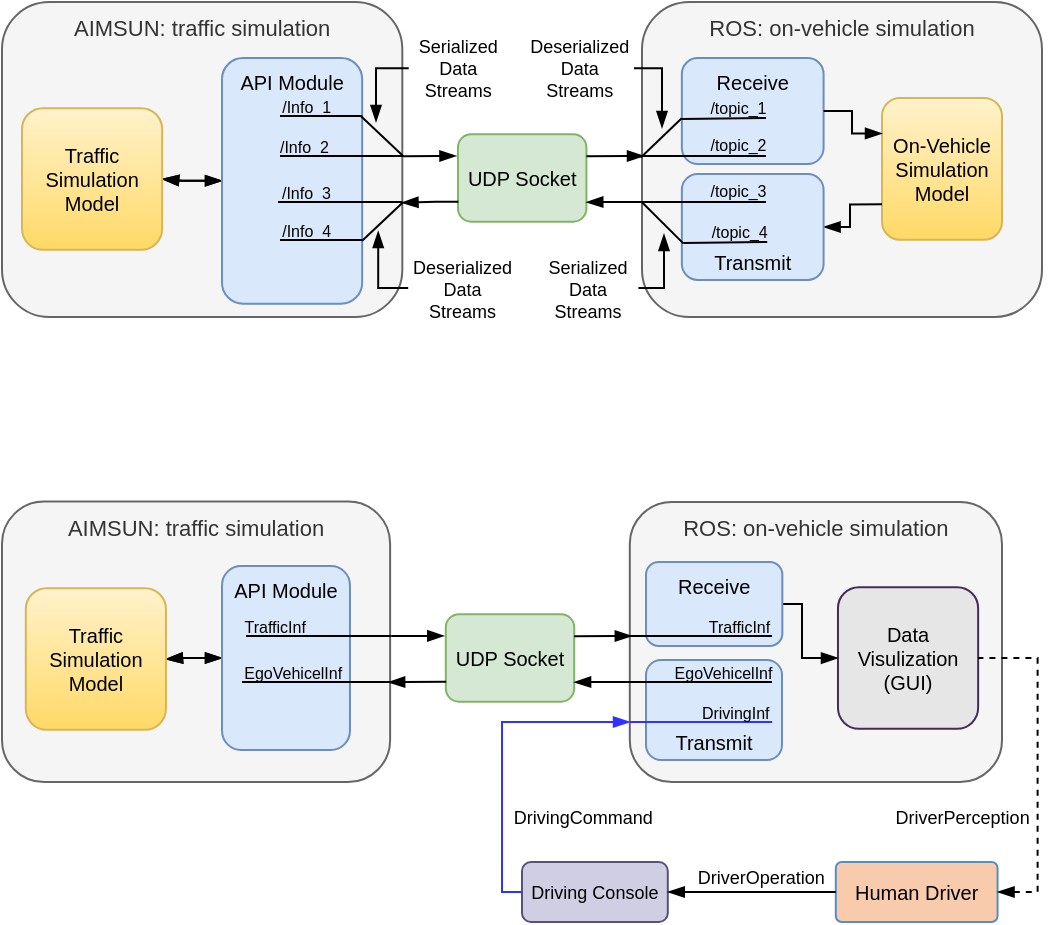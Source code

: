 <mxfile version="14.6.0" type="github" pages="2">
  <diagram id="g7usEjnd5ee0Ly5ZbJtn" name="Page-1">
    <mxGraphModel dx="1422" dy="705" grid="1" gridSize="10" guides="1" tooltips="1" connect="1" arrows="1" fold="1" page="1" pageScale="1" pageWidth="850" pageHeight="1100" math="0" shadow="0">
      <root>
        <mxCell id="0" />
        <mxCell id="1" parent="0" />
        <mxCell id="K6NKCnMjnbAVRSnIbpeF-34" value="AIMSUN: traffic simulation" style="rounded=1;align=center;verticalAlign=top;fontSize=11;fontStyle=0;strokeColor=#666666;fillColor=#f5f5f5;fontColor=#333333;glass=0;" parent="1" vertex="1">
          <mxGeometry x="160" y="539.76" width="194.06" height="140.24" as="geometry" />
        </mxCell>
        <mxCell id="K6NKCnMjnbAVRSnIbpeF-35" value="" style="edgeStyle=orthogonalEdgeStyle;rounded=0;orthogonalLoop=1;jettySize=auto;endArrow=blockThin;endFill=1;startArrow=blockThin;startFill=1;" parent="1" source="K6NKCnMjnbAVRSnIbpeF-37" target="K6NKCnMjnbAVRSnIbpeF-38" edge="1">
          <mxGeometry relative="1" as="geometry" />
        </mxCell>
        <mxCell id="K6NKCnMjnbAVRSnIbpeF-36" value="" style="edgeStyle=orthogonalEdgeStyle;rounded=0;orthogonalLoop=1;jettySize=auto;startArrow=blockThin;startFill=1;endArrow=blockThin;endFill=1;strokeWidth=1;" parent="1" source="K6NKCnMjnbAVRSnIbpeF-37" target="K6NKCnMjnbAVRSnIbpeF-38" edge="1">
          <mxGeometry relative="1" as="geometry" />
        </mxCell>
        <mxCell id="K6NKCnMjnbAVRSnIbpeF-37" value="API Module" style="rounded=1;align=center;verticalAlign=top;fontSize=10;fontStyle=0;fillColor=#dae8fc;strokeColor=#6c8ebf;" parent="1" vertex="1">
          <mxGeometry x="270" y="572.01" width="63.98" height="91.99" as="geometry" />
        </mxCell>
        <mxCell id="K6NKCnMjnbAVRSnIbpeF-38" value="Traffic&#xa;Simulation&#xa;Model" style="rounded=1;align=center;verticalAlign=middle;fontSize=10;fontStyle=0;fillColor=#fff2cc;strokeColor=#d6b656;gradientColor=#ffd966;" parent="1" vertex="1">
          <mxGeometry x="171.9" y="583.07" width="70.08" height="70.866" as="geometry" />
        </mxCell>
        <mxCell id="K6NKCnMjnbAVRSnIbpeF-39" value="UDP Socket" style="rounded=1;align=center;verticalAlign=middle;fillColor=#d5e8d4;strokeColor=#82b366;fontSize=10;fontStyle=0;" parent="1" vertex="1">
          <mxGeometry x="381.9" y="596.15" width="64.21" height="43.71" as="geometry" />
        </mxCell>
        <mxCell id="K6NKCnMjnbAVRSnIbpeF-40" value="ROS: on-vehicle simulation" style="rounded=1;align=center;verticalAlign=top;fontSize=11;fontStyle=0;strokeColor=#666666;fillColor=#f5f5f5;fontColor=#333333;glass=0;" parent="1" vertex="1">
          <mxGeometry x="473.9" y="540" width="186.1" height="140" as="geometry" />
        </mxCell>
        <mxCell id="K6NKCnMjnbAVRSnIbpeF-42" value="Data&#xa;Visulization&#xa;(GUI)" style="rounded=1;align=center;verticalAlign=middle;fontSize=10;fontStyle=0;strokeColor=#432D57;fillColor=#E6E6E6;" parent="1" vertex="1">
          <mxGeometry x="577.99" y="582.57" width="70.079" height="70.866" as="geometry" />
        </mxCell>
        <mxCell id="K6NKCnMjnbAVRSnIbpeF-43" value="" style="rounded=0;orthogonalLoop=1;jettySize=auto;startArrow=blockThin;startFill=1;endArrow=none;endFill=0;strokeWidth=1;exitX=-0.012;exitY=0.247;exitDx=0;exitDy=0;exitPerimeter=0;" parent="1" source="K6NKCnMjnbAVRSnIbpeF-39" edge="1">
          <mxGeometry relative="1" as="geometry">
            <mxPoint x="383.9" y="607" as="sourcePoint" />
            <mxPoint x="355" y="607" as="targetPoint" />
          </mxGeometry>
        </mxCell>
        <mxCell id="K6NKCnMjnbAVRSnIbpeF-44" value="" style="rounded=0;orthogonalLoop=1;jettySize=auto;startArrow=blockThin;startFill=1;endArrow=none;endFill=0;strokeWidth=1;entryX=1;entryY=0.25;entryDx=0;entryDy=0;" parent="1" target="K6NKCnMjnbAVRSnIbpeF-39" edge="1">
          <mxGeometry relative="1" as="geometry">
            <mxPoint x="474.9" y="607" as="sourcePoint" />
            <mxPoint x="333.9" y="617.077" as="targetPoint" />
          </mxGeometry>
        </mxCell>
        <mxCell id="K6NKCnMjnbAVRSnIbpeF-45" value="" style="edgeStyle=orthogonalEdgeStyle;rounded=0;orthogonalLoop=1;jettySize=auto;startArrow=blockThin;startFill=1;endArrow=none;endFill=0;strokeWidth=1;entryX=1;entryY=0.5;entryDx=0;entryDy=0;" parent="1" source="K6NKCnMjnbAVRSnIbpeF-42" target="-QNfoEiQIN1xO6m_8FKs-46" edge="1">
          <mxGeometry relative="1" as="geometry">
            <mxPoint x="500.08" y="616.56" as="sourcePoint" />
            <mxPoint x="558.003" y="618.5" as="targetPoint" />
            <Array as="points">
              <mxPoint x="560" y="618" />
              <mxPoint x="560" y="591" />
            </Array>
          </mxGeometry>
        </mxCell>
        <mxCell id="K6NKCnMjnbAVRSnIbpeF-56" value="" style="edgeStyle=orthogonalEdgeStyle;rounded=0;orthogonalLoop=1;jettySize=auto;startArrow=none;startFill=0;endArrow=blockThin;endFill=1;strokeWidth=1;entryX=0.999;entryY=0.776;entryDx=0;entryDy=0;entryPerimeter=0;" parent="1" target="K6NKCnMjnbAVRSnIbpeF-39" edge="1">
          <mxGeometry relative="1" as="geometry">
            <mxPoint x="473.9" y="630" as="sourcePoint" />
            <mxPoint x="453.9" y="630" as="targetPoint" />
            <Array as="points">
              <mxPoint x="460.9" y="630" />
            </Array>
          </mxGeometry>
        </mxCell>
        <mxCell id="K6NKCnMjnbAVRSnIbpeF-57" value="" style="rounded=0;orthogonalLoop=1;jettySize=auto;startArrow=none;startFill=0;endArrow=blockThin;endFill=1;strokeWidth=1;entryX=0.995;entryY=0.644;entryDx=0;entryDy=0;entryPerimeter=0;exitX=0.003;exitY=0.771;exitDx=0;exitDy=0;exitPerimeter=0;" parent="1" source="K6NKCnMjnbAVRSnIbpeF-39" target="K6NKCnMjnbAVRSnIbpeF-34" edge="1">
          <mxGeometry relative="1" as="geometry">
            <mxPoint x="373.9" y="630" as="sourcePoint" />
            <mxPoint x="358.046" y="630.069" as="targetPoint" />
          </mxGeometry>
        </mxCell>
        <mxCell id="K6NKCnMjnbAVRSnIbpeF-58" value="" style="edgeStyle=orthogonalEdgeStyle;rounded=0;orthogonalLoop=1;jettySize=auto;startArrow=none;startFill=0;endArrow=none;endFill=0;strokeWidth=1;" parent="1" edge="1">
          <mxGeometry relative="1" as="geometry">
            <mxPoint x="354.9" y="607.0" as="sourcePoint" />
            <mxPoint x="282" y="607.0" as="targetPoint" />
            <Array as="points">
              <mxPoint x="332.9" y="607" />
              <mxPoint x="332.9" y="607" />
            </Array>
          </mxGeometry>
        </mxCell>
        <mxCell id="K6NKCnMjnbAVRSnIbpeF-59" value="TrafficInf" style="edgeLabel;align=center;verticalAlign=middle;resizable=0;points=[];fontSize=8;labelBackgroundColor=none;" parent="K6NKCnMjnbAVRSnIbpeF-58" vertex="1" connectable="0">
          <mxGeometry x="-0.195" y="2" relative="1" as="geometry">
            <mxPoint x="-29.03" y="-7" as="offset" />
          </mxGeometry>
        </mxCell>
        <mxCell id="K6NKCnMjnbAVRSnIbpeF-64" value="" style="edgeStyle=orthogonalEdgeStyle;rounded=0;orthogonalLoop=1;jettySize=auto;startArrow=none;startFill=0;endArrow=none;endFill=0;strokeWidth=1;" parent="1" edge="1">
          <mxGeometry relative="1" as="geometry">
            <mxPoint x="353.9" y="630.0" as="sourcePoint" />
            <mxPoint x="280" y="630" as="targetPoint" />
            <Array as="points">
              <mxPoint x="331.9" y="630" />
              <mxPoint x="331.9" y="630" />
            </Array>
          </mxGeometry>
        </mxCell>
        <mxCell id="K6NKCnMjnbAVRSnIbpeF-65" value="EgoVehicelInf" style="edgeLabel;align=center;verticalAlign=middle;resizable=0;points=[];fontSize=8;labelBackgroundColor=none;" parent="K6NKCnMjnbAVRSnIbpeF-64" vertex="1" connectable="0">
          <mxGeometry x="-0.195" y="2" relative="1" as="geometry">
            <mxPoint x="-19.03" y="-7" as="offset" />
          </mxGeometry>
        </mxCell>
        <mxCell id="tJCZRqBJ2CxmemZXy25r-1" value="Human Driver" style="rounded=1;align=center;verticalAlign=middle;fontSize=10;fontStyle=0;fillColor=#F8CBAD;strokeColor=#578EC0;arcSize=10;" parent="1" vertex="1">
          <mxGeometry x="576.9" y="720" width="80.88" height="30" as="geometry" />
        </mxCell>
        <mxCell id="tJCZRqBJ2CxmemZXy25r-2" value="" style="rounded=0;orthogonalLoop=1;jettySize=auto;startArrow=blockThin;startFill=1;endArrow=none;endFill=0;strokeWidth=1;entryX=1;entryY=0.5;entryDx=0;entryDy=0;exitX=1;exitY=0.5;exitDx=0;exitDy=0;edgeStyle=orthogonalEdgeStyle;dashed=1;" parent="1" source="tJCZRqBJ2CxmemZXy25r-1" target="K6NKCnMjnbAVRSnIbpeF-42" edge="1">
          <mxGeometry relative="1" as="geometry">
            <mxPoint x="391.129" y="616.946" as="sourcePoint" />
            <mxPoint x="364.66" y="617.165" as="targetPoint" />
          </mxGeometry>
        </mxCell>
        <mxCell id="FIuZF2IC0c6RJkiDbf_0-8" value="DriverPerception" style="edgeLabel;align=center;verticalAlign=middle;resizable=0;points=[];fontSize=9;labelBackgroundColor=none;" parent="tJCZRqBJ2CxmemZXy25r-2" vertex="1" connectable="0">
          <mxGeometry x="-0.16" relative="1" as="geometry">
            <mxPoint x="-37.73" y="11.98" as="offset" />
          </mxGeometry>
        </mxCell>
        <mxCell id="FIuZF2IC0c6RJkiDbf_0-1" value="Driving Console" style="rounded=1;align=center;verticalAlign=middle;fillColor=#d0cee2;strokeColor=#56517e;fontSize=9;fontStyle=0;" parent="1" vertex="1">
          <mxGeometry x="420" y="720" width="72.9" height="30" as="geometry" />
        </mxCell>
        <mxCell id="FIuZF2IC0c6RJkiDbf_0-3" value="" style="rounded=0;orthogonalLoop=1;jettySize=auto;startArrow=none;startFill=0;endArrow=blockThin;endFill=1;strokeWidth=1;entryX=1;entryY=0.5;entryDx=0;entryDy=0;exitX=0;exitY=0.5;exitDx=0;exitDy=0;" parent="1" source="tJCZRqBJ2CxmemZXy25r-1" target="FIuZF2IC0c6RJkiDbf_0-1" edge="1">
          <mxGeometry relative="1" as="geometry">
            <mxPoint x="458.303" y="756.72" as="sourcePoint" />
            <mxPoint x="429.3" y="756.945" as="targetPoint" />
          </mxGeometry>
        </mxCell>
        <mxCell id="FIuZF2IC0c6RJkiDbf_0-6" value="DriverOperation" style="edgeLabel;align=center;verticalAlign=middle;resizable=0;points=[];fontSize=9;" parent="FIuZF2IC0c6RJkiDbf_0-3" vertex="1" connectable="0">
          <mxGeometry x="-0.162" y="2" relative="1" as="geometry">
            <mxPoint x="-2.48" y="-10" as="offset" />
          </mxGeometry>
        </mxCell>
        <mxCell id="FIuZF2IC0c6RJkiDbf_0-4" value="" style="rounded=0;orthogonalLoop=1;jettySize=auto;startArrow=blockThin;startFill=1;endArrow=none;endFill=0;strokeWidth=1;entryX=0;entryY=0.5;entryDx=0;entryDy=0;edgeStyle=orthogonalEdgeStyle;fillColor=#dae8fc;strokeColor=#3333FF;" parent="1" target="FIuZF2IC0c6RJkiDbf_0-1" edge="1">
          <mxGeometry relative="1" as="geometry">
            <mxPoint x="474" y="650" as="sourcePoint" />
            <mxPoint x="369.089" y="720.003" as="targetPoint" />
            <Array as="points">
              <mxPoint x="410" y="650" />
              <mxPoint x="410" y="735" />
            </Array>
          </mxGeometry>
        </mxCell>
        <mxCell id="FIuZF2IC0c6RJkiDbf_0-7" value="DrivingCommand" style="edgeLabel;align=center;verticalAlign=middle;resizable=0;points=[];fontSize=9;labelBackgroundColor=none;" parent="FIuZF2IC0c6RJkiDbf_0-4" vertex="1" connectable="0">
          <mxGeometry x="-0.263" y="1" relative="1" as="geometry">
            <mxPoint x="34.9" y="46.22" as="offset" />
          </mxGeometry>
        </mxCell>
        <mxCell id="-QNfoEiQIN1xO6m_8FKs-2" value="AIMSUN: traffic simulation" style="rounded=1;align=center;verticalAlign=top;fontSize=11;fontStyle=0;strokeColor=#666666;fillColor=#f5f5f5;fontColor=#333333;glass=0;" parent="1" vertex="1">
          <mxGeometry x="160" y="290" width="200.16" height="157.48" as="geometry" />
        </mxCell>
        <mxCell id="-QNfoEiQIN1xO6m_8FKs-3" value="" style="edgeStyle=orthogonalEdgeStyle;rounded=0;orthogonalLoop=1;jettySize=auto;endArrow=blockThin;endFill=1;startArrow=blockThin;startFill=1;" parent="1" source="-QNfoEiQIN1xO6m_8FKs-5" target="-QNfoEiQIN1xO6m_8FKs-6" edge="1">
          <mxGeometry relative="1" as="geometry" />
        </mxCell>
        <mxCell id="-QNfoEiQIN1xO6m_8FKs-4" value="" style="edgeStyle=orthogonalEdgeStyle;rounded=0;orthogonalLoop=1;jettySize=auto;startArrow=blockThin;startFill=1;endArrow=blockThin;endFill=1;strokeWidth=1;" parent="1" source="-QNfoEiQIN1xO6m_8FKs-5" target="-QNfoEiQIN1xO6m_8FKs-6" edge="1">
          <mxGeometry relative="1" as="geometry" />
        </mxCell>
        <mxCell id="-QNfoEiQIN1xO6m_8FKs-5" value="API Module" style="rounded=1;align=center;verticalAlign=top;fontSize=10;fontStyle=0;fillColor=#dae8fc;strokeColor=#6c8ebf;" parent="1" vertex="1">
          <mxGeometry x="270" y="318.01" width="70.079" height="122.834" as="geometry" />
        </mxCell>
        <mxCell id="-QNfoEiQIN1xO6m_8FKs-6" value="Traffic&#xa;Simulation&#xa;Model" style="rounded=1;align=center;verticalAlign=middle;fontSize=10;fontStyle=0;fillColor=#fff2cc;strokeColor=#d6b656;gradientColor=#ffd966;" parent="1" vertex="1">
          <mxGeometry x="170" y="343.07" width="70.08" height="70.866" as="geometry" />
        </mxCell>
        <mxCell id="-QNfoEiQIN1xO6m_8FKs-7" value="UDP Socket" style="rounded=1;align=center;verticalAlign=middle;fillColor=#d5e8d4;strokeColor=#82b366;fontSize=10;fontStyle=0;" parent="1" vertex="1">
          <mxGeometry x="388" y="356.15" width="64.21" height="43.71" as="geometry" />
        </mxCell>
        <mxCell id="-QNfoEiQIN1xO6m_8FKs-8" value="ROS: on-vehicle simulation" style="rounded=1;align=center;verticalAlign=top;fontSize=11;fontStyle=0;strokeColor=#666666;fillColor=#f5f5f5;fontColor=#333333;glass=0;" parent="1" vertex="1">
          <mxGeometry x="480" y="290" width="200" height="157.48" as="geometry" />
        </mxCell>
        <mxCell id="-QNfoEiQIN1xO6m_8FKs-9" value="Receive" style="rounded=1;align=center;verticalAlign=top;fontSize=10;fontStyle=0;fillColor=#dae8fc;strokeColor=#6c8ebf;" parent="1" vertex="1">
          <mxGeometry x="499.93" y="318.01" width="70.866" height="52.99" as="geometry" />
        </mxCell>
        <mxCell id="-QNfoEiQIN1xO6m_8FKs-10" value="On-Vehicle &#xa;Simulation&#xa;Model" style="rounded=1;align=center;verticalAlign=middle;fontSize=10;fontStyle=0;fillColor=#fff2cc;strokeColor=#d6b656;gradientColor=#ffd966;" parent="1" vertex="1">
          <mxGeometry x="600" y="338" width="60" height="70.87" as="geometry" />
        </mxCell>
        <mxCell id="-QNfoEiQIN1xO6m_8FKs-11" value="" style="rounded=0;orthogonalLoop=1;jettySize=auto;startArrow=blockThin;startFill=1;endArrow=none;endFill=0;strokeWidth=1;entryX=1.003;entryY=0.49;entryDx=0;entryDy=0;exitX=-0.012;exitY=0.247;exitDx=0;exitDy=0;exitPerimeter=0;entryPerimeter=0;" parent="1" source="-QNfoEiQIN1xO6m_8FKs-7" target="-QNfoEiQIN1xO6m_8FKs-2" edge="1">
          <mxGeometry relative="1" as="geometry">
            <mxPoint x="390" y="367" as="sourcePoint" />
            <mxPoint x="350" y="367" as="targetPoint" />
          </mxGeometry>
        </mxCell>
        <mxCell id="-QNfoEiQIN1xO6m_8FKs-12" value="" style="rounded=0;orthogonalLoop=1;jettySize=auto;startArrow=blockThin;startFill=1;endArrow=none;endFill=0;strokeWidth=1;entryX=1;entryY=0.25;entryDx=0;entryDy=0;" parent="1" target="-QNfoEiQIN1xO6m_8FKs-7" edge="1">
          <mxGeometry relative="1" as="geometry">
            <mxPoint x="481.0" y="367" as="sourcePoint" />
            <mxPoint x="340" y="377.077" as="targetPoint" />
          </mxGeometry>
        </mxCell>
        <mxCell id="-QNfoEiQIN1xO6m_8FKs-13" value="" style="edgeStyle=orthogonalEdgeStyle;rounded=0;orthogonalLoop=1;jettySize=auto;startArrow=none;startFill=0;endArrow=blockThin;endFill=1;strokeWidth=1;entryX=1;entryY=0.5;entryDx=0;entryDy=0;exitX=0;exitY=0.75;exitDx=0;exitDy=0;" parent="1" source="-QNfoEiQIN1xO6m_8FKs-10" target="-QNfoEiQIN1xO6m_8FKs-44" edge="1">
          <mxGeometry relative="1" as="geometry">
            <mxPoint x="616" y="396" as="sourcePoint" />
            <mxPoint x="464.21" y="377.078" as="targetPoint" />
            <Array as="points">
              <mxPoint x="584" y="391" />
              <mxPoint x="584" y="403" />
            </Array>
          </mxGeometry>
        </mxCell>
        <mxCell id="-QNfoEiQIN1xO6m_8FKs-14" value="" style="edgeStyle=orthogonalEdgeStyle;rounded=0;orthogonalLoop=1;jettySize=auto;startArrow=none;startFill=0;endArrow=none;endFill=0;strokeWidth=1;" parent="1" edge="1">
          <mxGeometry relative="1" as="geometry">
            <mxPoint x="542.0" y="367.0" as="sourcePoint" />
            <mxPoint x="480.0" y="367.0" as="targetPoint" />
          </mxGeometry>
        </mxCell>
        <mxCell id="-QNfoEiQIN1xO6m_8FKs-15" value="/topic_2" style="edgeLabel;align=center;verticalAlign=middle;resizable=0;points=[];fontSize=8;labelBackgroundColor=none;" parent="-QNfoEiQIN1xO6m_8FKs-14" vertex="1" connectable="0">
          <mxGeometry x="-0.195" y="2" relative="1" as="geometry">
            <mxPoint x="11" y="-8" as="offset" />
          </mxGeometry>
        </mxCell>
        <mxCell id="-QNfoEiQIN1xO6m_8FKs-16" value="" style="rounded=0;orthogonalLoop=1;jettySize=auto;startArrow=none;startFill=0;endArrow=none;endFill=0;strokeWidth=1;" parent="1" edge="1">
          <mxGeometry relative="1" as="geometry">
            <mxPoint x="542.0" y="348.0" as="sourcePoint" />
            <mxPoint x="500.0" y="348.49" as="targetPoint" />
          </mxGeometry>
        </mxCell>
        <mxCell id="-QNfoEiQIN1xO6m_8FKs-17" value="/topic_1" style="edgeLabel;align=center;verticalAlign=middle;resizable=0;points=[];fontSize=8;labelBackgroundColor=none;" parent="-QNfoEiQIN1xO6m_8FKs-16" vertex="1" connectable="0">
          <mxGeometry x="-0.195" y="2" relative="1" as="geometry">
            <mxPoint x="2.94" y="-7.49" as="offset" />
          </mxGeometry>
        </mxCell>
        <mxCell id="-QNfoEiQIN1xO6m_8FKs-18" value="" style="rounded=0;orthogonalLoop=1;jettySize=auto;startArrow=none;startFill=0;endArrow=none;endFill=0;strokeWidth=1;entryX=-0.003;entryY=0.494;entryDx=0;entryDy=0;exitX=-0.001;exitY=0.569;exitDx=0;exitDy=0;entryPerimeter=0;exitPerimeter=0;" parent="1" source="-QNfoEiQIN1xO6m_8FKs-9" target="-QNfoEiQIN1xO6m_8FKs-8" edge="1">
          <mxGeometry relative="1" as="geometry">
            <mxPoint x="490.84" y="377.12" as="sourcePoint" />
            <mxPoint x="464.21" y="377.077" as="targetPoint" />
          </mxGeometry>
        </mxCell>
        <mxCell id="-QNfoEiQIN1xO6m_8FKs-24" value="" style="edgeStyle=orthogonalEdgeStyle;rounded=0;orthogonalLoop=1;jettySize=auto;startArrow=none;startFill=0;endArrow=blockThin;endFill=1;strokeWidth=1;entryX=0.999;entryY=0.776;entryDx=0;entryDy=0;entryPerimeter=0;" parent="1" target="-QNfoEiQIN1xO6m_8FKs-7" edge="1">
          <mxGeometry relative="1" as="geometry">
            <mxPoint x="480.0" y="390" as="sourcePoint" />
            <mxPoint x="460" y="390" as="targetPoint" />
            <Array as="points">
              <mxPoint x="467" y="390" />
            </Array>
          </mxGeometry>
        </mxCell>
        <mxCell id="-QNfoEiQIN1xO6m_8FKs-25" value="" style="edgeStyle=orthogonalEdgeStyle;rounded=0;orthogonalLoop=1;jettySize=auto;startArrow=none;startFill=0;endArrow=blockThin;endFill=1;strokeWidth=1;entryX=0.998;entryY=0.637;entryDx=0;entryDy=0;entryPerimeter=0;exitX=0.003;exitY=0.771;exitDx=0;exitDy=0;exitPerimeter=0;" parent="1" source="-QNfoEiQIN1xO6m_8FKs-7" target="-QNfoEiQIN1xO6m_8FKs-2" edge="1">
          <mxGeometry relative="1" as="geometry">
            <mxPoint x="380" y="390" as="sourcePoint" />
            <mxPoint x="364.146" y="390.069" as="targetPoint" />
            <Array as="points">
              <mxPoint x="377" y="390" />
            </Array>
          </mxGeometry>
        </mxCell>
        <mxCell id="-QNfoEiQIN1xO6m_8FKs-26" value="" style="edgeStyle=orthogonalEdgeStyle;rounded=0;orthogonalLoop=1;jettySize=auto;startArrow=none;startFill=0;endArrow=none;endFill=0;strokeWidth=1;" parent="1" edge="1">
          <mxGeometry relative="1" as="geometry">
            <mxPoint x="361.0" y="367.0" as="sourcePoint" />
            <mxPoint x="299.0" y="367.0" as="targetPoint" />
            <Array as="points">
              <mxPoint x="339" y="367" />
              <mxPoint x="339" y="367" />
            </Array>
          </mxGeometry>
        </mxCell>
        <mxCell id="-QNfoEiQIN1xO6m_8FKs-27" value="/Info_2" style="edgeLabel;align=center;verticalAlign=middle;resizable=0;points=[];fontSize=8;labelBackgroundColor=none;" parent="-QNfoEiQIN1xO6m_8FKs-26" vertex="1" connectable="0">
          <mxGeometry x="-0.195" y="2" relative="1" as="geometry">
            <mxPoint x="-25.03" y="-7" as="offset" />
          </mxGeometry>
        </mxCell>
        <mxCell id="-QNfoEiQIN1xO6m_8FKs-28" value="" style="rounded=0;orthogonalLoop=1;jettySize=auto;startArrow=none;startFill=0;endArrow=none;endFill=0;strokeWidth=1;entryX=-0.003;entryY=0.494;entryDx=0;entryDy=0;exitX=0.001;exitY=0.255;exitDx=0;exitDy=0;entryPerimeter=0;exitPerimeter=0;" parent="1" edge="1">
          <mxGeometry relative="1" as="geometry">
            <mxPoint x="360.65" y="390.002" as="sourcePoint" />
            <mxPoint x="340.08" y="409.425" as="targetPoint" />
          </mxGeometry>
        </mxCell>
        <mxCell id="-QNfoEiQIN1xO6m_8FKs-29" value="" style="rounded=0;orthogonalLoop=1;jettySize=auto;startArrow=none;startFill=0;endArrow=none;endFill=0;strokeWidth=1;exitX=0.001;exitY=0.255;exitDx=0;exitDy=0;exitPerimeter=0;entryX=0.992;entryY=0.237;entryDx=0;entryDy=0;entryPerimeter=0;" parent="1" target="-QNfoEiQIN1xO6m_8FKs-5" edge="1">
          <mxGeometry relative="1" as="geometry">
            <mxPoint x="360.163" y="366.583" as="sourcePoint" />
            <mxPoint x="339.52" y="346.067" as="targetPoint" />
          </mxGeometry>
        </mxCell>
        <mxCell id="-QNfoEiQIN1xO6m_8FKs-30" value="" style="edgeStyle=orthogonalEdgeStyle;rounded=0;orthogonalLoop=1;jettySize=auto;startArrow=none;startFill=0;endArrow=none;endFill=0;strokeWidth=1;" parent="1" edge="1">
          <mxGeometry relative="1" as="geometry">
            <mxPoint x="319.0" y="347" as="sourcePoint" />
            <mxPoint x="299.0" y="347.0" as="targetPoint" />
            <Array as="points">
              <mxPoint x="340.08" y="347" />
              <mxPoint x="340.08" y="347" />
            </Array>
          </mxGeometry>
        </mxCell>
        <mxCell id="-QNfoEiQIN1xO6m_8FKs-31" value="/Info_1" style="edgeLabel;align=center;verticalAlign=middle;resizable=0;points=[];fontSize=8;labelBackgroundColor=none;" parent="-QNfoEiQIN1xO6m_8FKs-30" vertex="1" connectable="0">
          <mxGeometry x="-0.195" y="2" relative="1" as="geometry">
            <mxPoint x="-24.12" y="-7" as="offset" />
          </mxGeometry>
        </mxCell>
        <mxCell id="-QNfoEiQIN1xO6m_8FKs-32" value="" style="edgeStyle=orthogonalEdgeStyle;rounded=0;orthogonalLoop=1;jettySize=auto;startArrow=none;startFill=0;endArrow=none;endFill=0;strokeWidth=1;" parent="1" edge="1">
          <mxGeometry relative="1" as="geometry">
            <mxPoint x="360.0" y="390.0" as="sourcePoint" />
            <mxPoint x="298.0" y="390.0" as="targetPoint" />
            <Array as="points">
              <mxPoint x="338" y="390" />
              <mxPoint x="338" y="390" />
            </Array>
          </mxGeometry>
        </mxCell>
        <mxCell id="-QNfoEiQIN1xO6m_8FKs-33" value="/Info_3" style="edgeLabel;align=center;verticalAlign=middle;resizable=0;points=[];fontSize=8;labelBackgroundColor=none;" parent="-QNfoEiQIN1xO6m_8FKs-32" vertex="1" connectable="0">
          <mxGeometry x="-0.195" y="2" relative="1" as="geometry">
            <mxPoint x="-23.03" y="-7" as="offset" />
          </mxGeometry>
        </mxCell>
        <mxCell id="-QNfoEiQIN1xO6m_8FKs-34" value="" style="edgeStyle=orthogonalEdgeStyle;rounded=0;orthogonalLoop=1;jettySize=auto;startArrow=none;startFill=0;endArrow=none;endFill=0;strokeWidth=1;" parent="1" edge="1">
          <mxGeometry relative="1" as="geometry">
            <mxPoint x="319.0" y="409" as="sourcePoint" />
            <mxPoint x="299.0" y="409.0" as="targetPoint" />
            <Array as="points">
              <mxPoint x="340.08" y="409" />
              <mxPoint x="340.08" y="409" />
            </Array>
          </mxGeometry>
        </mxCell>
        <mxCell id="-QNfoEiQIN1xO6m_8FKs-35" value="/Info_4" style="edgeLabel;align=center;verticalAlign=middle;resizable=0;points=[];fontSize=8;labelBackgroundColor=none;" parent="-QNfoEiQIN1xO6m_8FKs-34" vertex="1" connectable="0">
          <mxGeometry x="-0.195" y="2" relative="1" as="geometry">
            <mxPoint x="-24.12" y="-7" as="offset" />
          </mxGeometry>
        </mxCell>
        <mxCell id="-QNfoEiQIN1xO6m_8FKs-36" value="Serialized&#xa;Data &#xa;Streams" style="text;resizable=0;autosize=1;align=center;verticalAlign=middle;points=[];fillColor=none;strokeColor=none;rounded=0;labelBackgroundColor=none;fontSize=9;" parent="1" vertex="1">
          <mxGeometry x="363.11" y="303.07" width="50" height="40" as="geometry" />
        </mxCell>
        <mxCell id="-QNfoEiQIN1xO6m_8FKs-37" value="" style="edgeStyle=orthogonalEdgeStyle;rounded=0;orthogonalLoop=1;jettySize=auto;startArrow=blockThin;startFill=1;endArrow=none;endFill=0;strokeWidth=1;entryX=0.005;entryY=0.502;entryDx=0;entryDy=0;entryPerimeter=0;" parent="1" target="-QNfoEiQIN1xO6m_8FKs-36" edge="1">
          <mxGeometry relative="1" as="geometry">
            <mxPoint x="347.0" y="350" as="sourcePoint" />
            <mxPoint x="557" y="398.505" as="targetPoint" />
            <Array as="points">
              <mxPoint x="347" y="350" />
              <mxPoint x="347" y="305" />
            </Array>
          </mxGeometry>
        </mxCell>
        <mxCell id="-QNfoEiQIN1xO6m_8FKs-38" value="" style="edgeStyle=orthogonalEdgeStyle;rounded=0;orthogonalLoop=1;jettySize=auto;startArrow=blockThin;startFill=1;endArrow=none;endFill=0;strokeWidth=1;entryX=0;entryY=0.5;entryDx=0;entryDy=0;" parent="1" target="-QNfoEiQIN1xO6m_8FKs-43" edge="1">
          <mxGeometry relative="1" as="geometry">
            <mxPoint x="348.11" y="404.54" as="sourcePoint" />
            <mxPoint x="360.11" y="434" as="targetPoint" />
            <Array as="points">
              <mxPoint x="348" y="433" />
              <mxPoint x="363" y="433" />
            </Array>
          </mxGeometry>
        </mxCell>
        <mxCell id="-QNfoEiQIN1xO6m_8FKs-39" value="Serialized&#xa;Data &#xa;Streams" style="text;resizable=0;autosize=1;align=center;verticalAlign=middle;points=[];fillColor=none;strokeColor=none;rounded=0;labelBackgroundColor=none;fontSize=9;" parent="1" vertex="1">
          <mxGeometry x="428.0" y="413.48" width="50" height="40" as="geometry" />
        </mxCell>
        <mxCell id="-QNfoEiQIN1xO6m_8FKs-41" value="" style="edgeStyle=orthogonalEdgeStyle;rounded=0;orthogonalLoop=1;jettySize=auto;startArrow=blockThin;startFill=1;endArrow=none;endFill=0;strokeWidth=1;entryX=1;entryY=0.5;entryDx=0;entryDy=0;" parent="1" target="-QNfoEiQIN1xO6m_8FKs-42" edge="1">
          <mxGeometry relative="1" as="geometry">
            <mxPoint x="490.0" y="353" as="sourcePoint" />
            <mxPoint x="478.765" y="325.95" as="targetPoint" />
            <Array as="points">
              <mxPoint x="490" y="324" />
            </Array>
          </mxGeometry>
        </mxCell>
        <mxCell id="-QNfoEiQIN1xO6m_8FKs-42" value="Deserialized&#xa;Data&#xa;Streams" style="rounded=1;align=center;verticalAlign=middle;fontSize=9;fontStyle=0;fillColor=none;strokeColor=none;" parent="1" vertex="1">
          <mxGeometry x="421.79" y="303.67" width="54.21" height="38.79" as="geometry" />
        </mxCell>
        <mxCell id="-QNfoEiQIN1xO6m_8FKs-43" value="Deserialized&#xa;Data&#xa;Streams" style="rounded=1;align=center;verticalAlign=middle;fontSize=9;fontStyle=0;fillColor=none;strokeColor=none;" parent="1" vertex="1">
          <mxGeometry x="363.11" y="414.09" width="54.21" height="38.79" as="geometry" />
        </mxCell>
        <mxCell id="-QNfoEiQIN1xO6m_8FKs-44" value="Transmit" style="rounded=1;align=center;verticalAlign=bottom;fontSize=10;fontStyle=0;fillColor=#dae8fc;strokeColor=#6c8ebf;" parent="1" vertex="1">
          <mxGeometry x="499.93" y="376" width="70.866" height="52.99" as="geometry" />
        </mxCell>
        <mxCell id="-QNfoEiQIN1xO6m_8FKs-19" value="" style="edgeStyle=orthogonalEdgeStyle;rounded=0;orthogonalLoop=1;jettySize=auto;startArrow=none;startFill=0;endArrow=none;endFill=0;strokeWidth=1;" parent="1" edge="1">
          <mxGeometry relative="1" as="geometry">
            <mxPoint x="542.0" y="390.0" as="sourcePoint" />
            <mxPoint x="480.0" y="390.0" as="targetPoint" />
          </mxGeometry>
        </mxCell>
        <mxCell id="-QNfoEiQIN1xO6m_8FKs-20" value="/topic_3" style="edgeLabel;align=center;verticalAlign=middle;resizable=0;points=[];fontSize=8;labelBackgroundColor=none;" parent="-QNfoEiQIN1xO6m_8FKs-19" vertex="1" connectable="0">
          <mxGeometry x="-0.195" y="2" relative="1" as="geometry">
            <mxPoint x="11" y="-8" as="offset" />
          </mxGeometry>
        </mxCell>
        <mxCell id="-QNfoEiQIN1xO6m_8FKs-21" value="" style="rounded=0;orthogonalLoop=1;jettySize=auto;startArrow=none;startFill=0;endArrow=none;endFill=0;strokeWidth=1;" parent="1" edge="1">
          <mxGeometry relative="1" as="geometry">
            <mxPoint x="542.63" y="410.0" as="sourcePoint" />
            <mxPoint x="500.63" y="410.49" as="targetPoint" />
          </mxGeometry>
        </mxCell>
        <mxCell id="-QNfoEiQIN1xO6m_8FKs-22" value="/topic_4" style="edgeLabel;align=center;verticalAlign=middle;resizable=0;points=[];fontSize=8;labelBackgroundColor=none;" parent="-QNfoEiQIN1xO6m_8FKs-21" vertex="1" connectable="0">
          <mxGeometry x="-0.195" y="2" relative="1" as="geometry">
            <mxPoint x="2.94" y="-7.49" as="offset" />
          </mxGeometry>
        </mxCell>
        <mxCell id="-QNfoEiQIN1xO6m_8FKs-23" value="" style="rounded=0;orthogonalLoop=1;jettySize=auto;startArrow=none;startFill=0;endArrow=none;endFill=0;strokeWidth=1;exitX=0.001;exitY=0.255;exitDx=0;exitDy=0;exitPerimeter=0;entryX=0;entryY=0.636;entryDx=0;entryDy=0;entryPerimeter=0;" parent="1" target="-QNfoEiQIN1xO6m_8FKs-8" edge="1">
          <mxGeometry relative="1" as="geometry">
            <mxPoint x="500.643" y="410.673" as="sourcePoint" />
            <mxPoint x="480" y="391" as="targetPoint" />
          </mxGeometry>
        </mxCell>
        <mxCell id="-QNfoEiQIN1xO6m_8FKs-40" value="" style="edgeStyle=orthogonalEdgeStyle;rounded=0;orthogonalLoop=1;jettySize=auto;startArrow=blockThin;startFill=1;endArrow=none;endFill=0;strokeWidth=1;entryX=1.004;entryY=0.5;entryDx=0;entryDy=0;entryPerimeter=0;" parent="1" target="-QNfoEiQIN1xO6m_8FKs-39" edge="1">
          <mxGeometry relative="1" as="geometry">
            <mxPoint x="491.0" y="406" as="sourcePoint" />
            <mxPoint x="661" y="470.375" as="targetPoint" />
            <Array as="points">
              <mxPoint x="491" y="433" />
              <mxPoint x="478" y="433" />
            </Array>
          </mxGeometry>
        </mxCell>
        <mxCell id="-QNfoEiQIN1xO6m_8FKs-45" value="" style="edgeStyle=orthogonalEdgeStyle;rounded=0;orthogonalLoop=1;jettySize=auto;startArrow=none;startFill=0;endArrow=blockThin;endFill=1;strokeWidth=1;exitX=1;exitY=0.5;exitDx=0;exitDy=0;entryX=0;entryY=0.25;entryDx=0;entryDy=0;" parent="1" source="-QNfoEiQIN1xO6m_8FKs-9" target="-QNfoEiQIN1xO6m_8FKs-10" edge="1">
          <mxGeometry relative="1" as="geometry">
            <mxPoint x="626.1" y="406.223" as="sourcePoint" />
            <mxPoint x="615" y="364" as="targetPoint" />
            <Array as="points">
              <mxPoint x="585" y="345" />
              <mxPoint x="585" y="356" />
            </Array>
          </mxGeometry>
        </mxCell>
        <mxCell id="-QNfoEiQIN1xO6m_8FKs-46" value="Receive" style="rounded=1;align=center;verticalAlign=top;fontSize=10;fontStyle=0;fillColor=#dae8fc;strokeColor=#6c8ebf;" parent="1" vertex="1">
          <mxGeometry x="482" y="570" width="68.17" height="42" as="geometry" />
        </mxCell>
        <mxCell id="-QNfoEiQIN1xO6m_8FKs-47" value="Transmit" style="rounded=1;align=center;verticalAlign=bottom;fontSize=10;fontStyle=0;fillColor=#dae8fc;strokeColor=#6c8ebf;" parent="1" vertex="1">
          <mxGeometry x="482" y="619" width="68" height="50" as="geometry" />
        </mxCell>
        <mxCell id="K6NKCnMjnbAVRSnIbpeF-46" value="" style="edgeStyle=orthogonalEdgeStyle;rounded=0;orthogonalLoop=1;jettySize=auto;startArrow=none;startFill=0;endArrow=none;endFill=0;strokeWidth=1;" parent="1" edge="1">
          <mxGeometry relative="1" as="geometry">
            <mxPoint x="545" y="607" as="sourcePoint" />
            <mxPoint x="473.9" y="607" as="targetPoint" />
          </mxGeometry>
        </mxCell>
        <mxCell id="K6NKCnMjnbAVRSnIbpeF-47" value="TrafficInf" style="edgeLabel;align=center;verticalAlign=middle;resizable=0;points=[];fontSize=8;labelBackgroundColor=none;" parent="K6NKCnMjnbAVRSnIbpeF-46" vertex="1" connectable="0">
          <mxGeometry x="-0.195" y="2" relative="1" as="geometry">
            <mxPoint x="12" y="-7" as="offset" />
          </mxGeometry>
        </mxCell>
        <mxCell id="K6NKCnMjnbAVRSnIbpeF-51" value="" style="edgeStyle=orthogonalEdgeStyle;rounded=0;orthogonalLoop=1;jettySize=auto;startArrow=none;startFill=0;endArrow=none;endFill=0;strokeWidth=1;" parent="1" edge="1">
          <mxGeometry relative="1" as="geometry">
            <mxPoint x="545" y="630" as="sourcePoint" />
            <mxPoint x="473.9" y="630" as="targetPoint" />
          </mxGeometry>
        </mxCell>
        <mxCell id="K6NKCnMjnbAVRSnIbpeF-52" value="EgoVehicelInf" style="edgeLabel;align=center;verticalAlign=middle;resizable=0;points=[];fontSize=8;labelBackgroundColor=none;" parent="K6NKCnMjnbAVRSnIbpeF-51" vertex="1" connectable="0">
          <mxGeometry x="-0.195" y="2" relative="1" as="geometry">
            <mxPoint x="4" y="-7" as="offset" />
          </mxGeometry>
        </mxCell>
        <mxCell id="FIuZF2IC0c6RJkiDbf_0-9" value="" style="edgeStyle=orthogonalEdgeStyle;rounded=0;orthogonalLoop=1;jettySize=auto;startArrow=none;startFill=0;endArrow=none;endFill=0;strokeWidth=1;fillColor=#dae8fc;strokeColor=#3333FF;" parent="1" edge="1">
          <mxGeometry relative="1" as="geometry">
            <mxPoint x="545.1" y="650" as="sourcePoint" />
            <mxPoint x="474.0" y="650" as="targetPoint" />
          </mxGeometry>
        </mxCell>
        <mxCell id="FIuZF2IC0c6RJkiDbf_0-10" value="DrivingInf" style="edgeLabel;align=center;verticalAlign=middle;resizable=0;points=[];fontSize=8;labelBackgroundColor=none;" parent="FIuZF2IC0c6RJkiDbf_0-9" vertex="1" connectable="0">
          <mxGeometry x="-0.195" y="2" relative="1" as="geometry">
            <mxPoint x="10" y="-7" as="offset" />
          </mxGeometry>
        </mxCell>
      </root>
    </mxGraphModel>
  </diagram>
  <diagram id="0cfiP9lgbRmooCwSaKp9" name="old">
    <mxGraphModel dx="1673" dy="829" grid="1" gridSize="10" guides="1" tooltips="1" connect="1" arrows="1" fold="1" page="1" pageScale="1" pageWidth="850" pageHeight="1100" math="0" shadow="0">
      <root>
        <mxCell id="zubyIa7aWpSav51OET3G-0" />
        <mxCell id="zubyIa7aWpSav51OET3G-1" parent="zubyIa7aWpSav51OET3G-0" />
        <mxCell id="Yq877jy8nlQ7mpjoUAYc-0" value="AIMSUN: traffic simulator" style="rounded=1;align=center;verticalAlign=top;fontSize=11;fontStyle=0;strokeColor=#666666;fillColor=#f5f5f5;fontColor=#333333;glass=0;" vertex="1" parent="zubyIa7aWpSav51OET3G-1">
          <mxGeometry x="200" y="380" width="200.16" height="157.48" as="geometry" />
        </mxCell>
        <mxCell id="Yq877jy8nlQ7mpjoUAYc-1" value="" style="edgeStyle=orthogonalEdgeStyle;rounded=0;orthogonalLoop=1;jettySize=auto;endArrow=blockThin;endFill=1;startArrow=blockThin;startFill=1;" edge="1" parent="zubyIa7aWpSav51OET3G-1" source="Yq877jy8nlQ7mpjoUAYc-3" target="Yq877jy8nlQ7mpjoUAYc-4">
          <mxGeometry relative="1" as="geometry" />
        </mxCell>
        <mxCell id="Yq877jy8nlQ7mpjoUAYc-2" value="" style="edgeStyle=orthogonalEdgeStyle;rounded=0;orthogonalLoop=1;jettySize=auto;startArrow=blockThin;startFill=1;endArrow=blockThin;endFill=1;strokeWidth=1;" edge="1" parent="zubyIa7aWpSav51OET3G-1" source="Yq877jy8nlQ7mpjoUAYc-3" target="Yq877jy8nlQ7mpjoUAYc-4">
          <mxGeometry relative="1" as="geometry" />
        </mxCell>
        <mxCell id="Yq877jy8nlQ7mpjoUAYc-3" value="API Module" style="rounded=1;align=center;verticalAlign=top;fontSize=10;fontStyle=0;fillColor=#dae8fc;strokeColor=#6c8ebf;" vertex="1" parent="zubyIa7aWpSav51OET3G-1">
          <mxGeometry x="310" y="408.01" width="70.079" height="122.834" as="geometry" />
        </mxCell>
        <mxCell id="Yq877jy8nlQ7mpjoUAYc-4" value="Traffic&#xa;Simulation&#xa;Model" style="rounded=1;align=center;verticalAlign=middle;fontSize=10;fontStyle=0;fillColor=#fff2cc;strokeColor=#d6b656;gradientColor=#ffd966;" vertex="1" parent="zubyIa7aWpSav51OET3G-1">
          <mxGeometry x="210" y="433.07" width="70.08" height="70.866" as="geometry" />
        </mxCell>
        <mxCell id="Yq877jy8nlQ7mpjoUAYc-5" value="UDP Socket" style="rounded=1;align=center;verticalAlign=middle;fillColor=#d5e8d4;strokeColor=#82b366;fontSize=10;fontStyle=0;" vertex="1" parent="zubyIa7aWpSav51OET3G-1">
          <mxGeometry x="428" y="446.15" width="64.21" height="43.71" as="geometry" />
        </mxCell>
        <mxCell id="Yq877jy8nlQ7mpjoUAYc-6" value="ROS: external vehicle motion" style="rounded=1;align=center;verticalAlign=top;fontSize=11;fontStyle=0;strokeColor=#666666;fillColor=#f5f5f5;fontColor=#333333;glass=0;" vertex="1" parent="zubyIa7aWpSav51OET3G-1">
          <mxGeometry x="520" y="380" width="206.1" height="157.48" as="geometry" />
        </mxCell>
        <mxCell id="Yq877jy8nlQ7mpjoUAYc-7" value="Communication" style="rounded=1;align=center;verticalAlign=top;fontSize=10;fontStyle=0;fillColor=#dae8fc;strokeColor=#6c8ebf;" vertex="1" parent="zubyIa7aWpSav51OET3G-1">
          <mxGeometry x="539.93" y="407.01" width="86.17" height="122.99" as="geometry" />
        </mxCell>
        <mxCell id="Yq877jy8nlQ7mpjoUAYc-8" value="Ego-Vehicle&#xa;Feeddback&#xa;Loop" style="rounded=1;align=center;verticalAlign=middle;fontSize=10;fontStyle=0;fillColor=#fff2cc;strokeColor=#d6b656;gradientColor=#ffd966;" vertex="1" parent="zubyIa7aWpSav51OET3G-1">
          <mxGeometry x="656.1" y="433.07" width="60" height="70.87" as="geometry" />
        </mxCell>
        <mxCell id="Yq877jy8nlQ7mpjoUAYc-9" value="" style="rounded=0;orthogonalLoop=1;jettySize=auto;startArrow=blockThin;startFill=1;endArrow=none;endFill=0;strokeWidth=1;entryX=1.003;entryY=0.49;entryDx=0;entryDy=0;exitX=-0.012;exitY=0.247;exitDx=0;exitDy=0;exitPerimeter=0;entryPerimeter=0;" edge="1" parent="zubyIa7aWpSav51OET3G-1" source="Yq877jy8nlQ7mpjoUAYc-5" target="Yq877jy8nlQ7mpjoUAYc-0">
          <mxGeometry relative="1" as="geometry">
            <mxPoint x="430" y="457" as="sourcePoint" />
            <mxPoint x="390" y="457" as="targetPoint" />
          </mxGeometry>
        </mxCell>
        <mxCell id="Yq877jy8nlQ7mpjoUAYc-10" value="" style="rounded=0;orthogonalLoop=1;jettySize=auto;startArrow=blockThin;startFill=1;endArrow=none;endFill=0;strokeWidth=1;entryX=1;entryY=0.25;entryDx=0;entryDy=0;" edge="1" parent="zubyIa7aWpSav51OET3G-1" target="Yq877jy8nlQ7mpjoUAYc-5">
          <mxGeometry relative="1" as="geometry">
            <mxPoint x="521" y="457" as="sourcePoint" />
            <mxPoint x="380" y="467.077" as="targetPoint" />
          </mxGeometry>
        </mxCell>
        <mxCell id="Yq877jy8nlQ7mpjoUAYc-11" value="" style="edgeStyle=orthogonalEdgeStyle;rounded=0;orthogonalLoop=1;jettySize=auto;startArrow=blockThin;startFill=1;endArrow=blockThin;endFill=1;strokeWidth=1;entryX=1;entryY=0.5;entryDx=0;entryDy=0;" edge="1" parent="zubyIa7aWpSav51OET3G-1" source="Yq877jy8nlQ7mpjoUAYc-8" target="Yq877jy8nlQ7mpjoUAYc-7">
          <mxGeometry relative="1" as="geometry">
            <mxPoint x="546.18" y="466.56" as="sourcePoint" />
            <mxPoint x="504.21" y="467.078" as="targetPoint" />
          </mxGeometry>
        </mxCell>
        <mxCell id="Yq877jy8nlQ7mpjoUAYc-12" value="" style="edgeStyle=orthogonalEdgeStyle;rounded=0;orthogonalLoop=1;jettySize=auto;startArrow=none;startFill=0;endArrow=none;endFill=0;strokeWidth=1;" edge="1" parent="zubyIa7aWpSav51OET3G-1">
          <mxGeometry relative="1" as="geometry">
            <mxPoint x="582" y="457" as="sourcePoint" />
            <mxPoint x="520" y="457" as="targetPoint" />
          </mxGeometry>
        </mxCell>
        <mxCell id="Yq877jy8nlQ7mpjoUAYc-13" value="/topic_2" style="edgeLabel;align=center;verticalAlign=middle;resizable=0;points=[];fontSize=8;labelBackgroundColor=none;" vertex="1" connectable="0" parent="Yq877jy8nlQ7mpjoUAYc-12">
          <mxGeometry x="-0.195" y="2" relative="1" as="geometry">
            <mxPoint x="11" y="-10" as="offset" />
          </mxGeometry>
        </mxCell>
        <mxCell id="Yq877jy8nlQ7mpjoUAYc-14" value="" style="rounded=0;orthogonalLoop=1;jettySize=auto;startArrow=none;startFill=0;endArrow=none;endFill=0;strokeWidth=1;" edge="1" parent="zubyIa7aWpSav51OET3G-1">
          <mxGeometry relative="1" as="geometry">
            <mxPoint x="582" y="438" as="sourcePoint" />
            <mxPoint x="540" y="438.49" as="targetPoint" />
          </mxGeometry>
        </mxCell>
        <mxCell id="Yq877jy8nlQ7mpjoUAYc-15" value="/topic_1" style="edgeLabel;align=center;verticalAlign=middle;resizable=0;points=[];fontSize=8;labelBackgroundColor=none;" vertex="1" connectable="0" parent="Yq877jy8nlQ7mpjoUAYc-14">
          <mxGeometry x="-0.195" y="2" relative="1" as="geometry">
            <mxPoint x="2.94" y="-8.49" as="offset" />
          </mxGeometry>
        </mxCell>
        <mxCell id="Yq877jy8nlQ7mpjoUAYc-16" value="" style="rounded=0;orthogonalLoop=1;jettySize=auto;startArrow=none;startFill=0;endArrow=none;endFill=0;strokeWidth=1;entryX=-0.003;entryY=0.494;entryDx=0;entryDy=0;exitX=0.001;exitY=0.255;exitDx=0;exitDy=0;entryPerimeter=0;exitPerimeter=0;" edge="1" parent="zubyIa7aWpSav51OET3G-1" source="Yq877jy8nlQ7mpjoUAYc-7" target="Yq877jy8nlQ7mpjoUAYc-6">
          <mxGeometry relative="1" as="geometry">
            <mxPoint x="530.84" y="467.12" as="sourcePoint" />
            <mxPoint x="504.21" y="467.077" as="targetPoint" />
          </mxGeometry>
        </mxCell>
        <mxCell id="Yq877jy8nlQ7mpjoUAYc-17" value="" style="edgeStyle=orthogonalEdgeStyle;rounded=0;orthogonalLoop=1;jettySize=auto;startArrow=none;startFill=0;endArrow=none;endFill=0;strokeWidth=1;" edge="1" parent="zubyIa7aWpSav51OET3G-1">
          <mxGeometry relative="1" as="geometry">
            <mxPoint x="582" y="480" as="sourcePoint" />
            <mxPoint x="520" y="480" as="targetPoint" />
          </mxGeometry>
        </mxCell>
        <mxCell id="Yq877jy8nlQ7mpjoUAYc-18" value="/topic_3" style="edgeLabel;align=center;verticalAlign=middle;resizable=0;points=[];fontSize=8;labelBackgroundColor=none;" vertex="1" connectable="0" parent="Yq877jy8nlQ7mpjoUAYc-17">
          <mxGeometry x="-0.195" y="2" relative="1" as="geometry">
            <mxPoint x="11" y="-10" as="offset" />
          </mxGeometry>
        </mxCell>
        <mxCell id="Yq877jy8nlQ7mpjoUAYc-19" value="" style="rounded=0;orthogonalLoop=1;jettySize=auto;startArrow=none;startFill=0;endArrow=none;endFill=0;strokeWidth=1;" edge="1" parent="zubyIa7aWpSav51OET3G-1">
          <mxGeometry relative="1" as="geometry">
            <mxPoint x="582.63" y="500" as="sourcePoint" />
            <mxPoint x="540.63" y="500.49" as="targetPoint" />
          </mxGeometry>
        </mxCell>
        <mxCell id="Yq877jy8nlQ7mpjoUAYc-20" value="/topic_4" style="edgeLabel;align=center;verticalAlign=middle;resizable=0;points=[];fontSize=8;labelBackgroundColor=none;" vertex="1" connectable="0" parent="Yq877jy8nlQ7mpjoUAYc-19">
          <mxGeometry x="-0.195" y="2" relative="1" as="geometry">
            <mxPoint x="2.94" y="-8.49" as="offset" />
          </mxGeometry>
        </mxCell>
        <mxCell id="Yq877jy8nlQ7mpjoUAYc-21" value="" style="rounded=0;orthogonalLoop=1;jettySize=auto;startArrow=none;startFill=0;endArrow=none;endFill=0;strokeWidth=1;exitX=0.001;exitY=0.255;exitDx=0;exitDy=0;exitPerimeter=0;entryX=0;entryY=0.636;entryDx=0;entryDy=0;entryPerimeter=0;" edge="1" parent="zubyIa7aWpSav51OET3G-1" target="Yq877jy8nlQ7mpjoUAYc-6">
          <mxGeometry relative="1" as="geometry">
            <mxPoint x="540.643" y="500.673" as="sourcePoint" />
            <mxPoint x="520" y="481" as="targetPoint" />
          </mxGeometry>
        </mxCell>
        <mxCell id="Yq877jy8nlQ7mpjoUAYc-22" value="" style="edgeStyle=orthogonalEdgeStyle;rounded=0;orthogonalLoop=1;jettySize=auto;startArrow=none;startFill=0;endArrow=blockThin;endFill=1;strokeWidth=1;entryX=0.999;entryY=0.776;entryDx=0;entryDy=0;entryPerimeter=0;" edge="1" parent="zubyIa7aWpSav51OET3G-1" target="Yq877jy8nlQ7mpjoUAYc-5">
          <mxGeometry relative="1" as="geometry">
            <mxPoint x="520" y="480" as="sourcePoint" />
            <mxPoint x="500" y="480" as="targetPoint" />
            <Array as="points">
              <mxPoint x="507" y="480" />
            </Array>
          </mxGeometry>
        </mxCell>
        <mxCell id="Yq877jy8nlQ7mpjoUAYc-23" value="" style="edgeStyle=orthogonalEdgeStyle;rounded=0;orthogonalLoop=1;jettySize=auto;startArrow=none;startFill=0;endArrow=blockThin;endFill=1;strokeWidth=1;entryX=0.998;entryY=0.637;entryDx=0;entryDy=0;entryPerimeter=0;exitX=0.003;exitY=0.771;exitDx=0;exitDy=0;exitPerimeter=0;" edge="1" parent="zubyIa7aWpSav51OET3G-1" source="Yq877jy8nlQ7mpjoUAYc-5" target="Yq877jy8nlQ7mpjoUAYc-0">
          <mxGeometry relative="1" as="geometry">
            <mxPoint x="420" y="480" as="sourcePoint" />
            <mxPoint x="404.146" y="480.069" as="targetPoint" />
            <Array as="points">
              <mxPoint x="417" y="480" />
            </Array>
          </mxGeometry>
        </mxCell>
        <mxCell id="Yq877jy8nlQ7mpjoUAYc-24" value="" style="edgeStyle=orthogonalEdgeStyle;rounded=0;orthogonalLoop=1;jettySize=auto;startArrow=none;startFill=0;endArrow=none;endFill=0;strokeWidth=1;" edge="1" parent="zubyIa7aWpSav51OET3G-1">
          <mxGeometry relative="1" as="geometry">
            <mxPoint x="401" y="457.0" as="sourcePoint" />
            <mxPoint x="339" y="457.0" as="targetPoint" />
            <Array as="points">
              <mxPoint x="379" y="457" />
              <mxPoint x="379" y="457" />
            </Array>
          </mxGeometry>
        </mxCell>
        <mxCell id="Yq877jy8nlQ7mpjoUAYc-25" value="/Info_2" style="edgeLabel;align=center;verticalAlign=middle;resizable=0;points=[];fontSize=8;labelBackgroundColor=none;" vertex="1" connectable="0" parent="Yq877jy8nlQ7mpjoUAYc-24">
          <mxGeometry x="-0.195" y="2" relative="1" as="geometry">
            <mxPoint x="-25.03" y="-7" as="offset" />
          </mxGeometry>
        </mxCell>
        <mxCell id="Yq877jy8nlQ7mpjoUAYc-26" value="" style="rounded=0;orthogonalLoop=1;jettySize=auto;startArrow=none;startFill=0;endArrow=none;endFill=0;strokeWidth=1;entryX=-0.003;entryY=0.494;entryDx=0;entryDy=0;exitX=0.001;exitY=0.255;exitDx=0;exitDy=0;entryPerimeter=0;exitPerimeter=0;" edge="1" parent="zubyIa7aWpSav51OET3G-1">
          <mxGeometry relative="1" as="geometry">
            <mxPoint x="400.65" y="480.002" as="sourcePoint" />
            <mxPoint x="380.08" y="499.425" as="targetPoint" />
          </mxGeometry>
        </mxCell>
        <mxCell id="Yq877jy8nlQ7mpjoUAYc-27" value="" style="rounded=0;orthogonalLoop=1;jettySize=auto;startArrow=none;startFill=0;endArrow=none;endFill=0;strokeWidth=1;exitX=0.001;exitY=0.255;exitDx=0;exitDy=0;exitPerimeter=0;entryX=0.992;entryY=0.237;entryDx=0;entryDy=0;entryPerimeter=0;" edge="1" parent="zubyIa7aWpSav51OET3G-1" target="Yq877jy8nlQ7mpjoUAYc-3">
          <mxGeometry relative="1" as="geometry">
            <mxPoint x="400.163" y="456.583" as="sourcePoint" />
            <mxPoint x="379.52" y="436.067" as="targetPoint" />
          </mxGeometry>
        </mxCell>
        <mxCell id="Yq877jy8nlQ7mpjoUAYc-28" value="" style="edgeStyle=orthogonalEdgeStyle;rounded=0;orthogonalLoop=1;jettySize=auto;startArrow=none;startFill=0;endArrow=none;endFill=0;strokeWidth=1;" edge="1" parent="zubyIa7aWpSav51OET3G-1">
          <mxGeometry relative="1" as="geometry">
            <mxPoint x="359" y="437" as="sourcePoint" />
            <mxPoint x="339" y="437.0" as="targetPoint" />
            <Array as="points">
              <mxPoint x="380.08" y="437" />
              <mxPoint x="380.08" y="437" />
            </Array>
          </mxGeometry>
        </mxCell>
        <mxCell id="Yq877jy8nlQ7mpjoUAYc-29" value="/Info_1" style="edgeLabel;align=center;verticalAlign=middle;resizable=0;points=[];fontSize=8;labelBackgroundColor=none;" vertex="1" connectable="0" parent="Yq877jy8nlQ7mpjoUAYc-28">
          <mxGeometry x="-0.195" y="2" relative="1" as="geometry">
            <mxPoint x="-24.12" y="-7" as="offset" />
          </mxGeometry>
        </mxCell>
        <mxCell id="Yq877jy8nlQ7mpjoUAYc-30" value="" style="edgeStyle=orthogonalEdgeStyle;rounded=0;orthogonalLoop=1;jettySize=auto;startArrow=none;startFill=0;endArrow=none;endFill=0;strokeWidth=1;" edge="1" parent="zubyIa7aWpSav51OET3G-1">
          <mxGeometry relative="1" as="geometry">
            <mxPoint x="400" y="480.0" as="sourcePoint" />
            <mxPoint x="338" y="480.0" as="targetPoint" />
            <Array as="points">
              <mxPoint x="378" y="480" />
              <mxPoint x="378" y="480" />
            </Array>
          </mxGeometry>
        </mxCell>
        <mxCell id="Yq877jy8nlQ7mpjoUAYc-31" value="/Info_3" style="edgeLabel;align=center;verticalAlign=middle;resizable=0;points=[];fontSize=8;labelBackgroundColor=none;" vertex="1" connectable="0" parent="Yq877jy8nlQ7mpjoUAYc-30">
          <mxGeometry x="-0.195" y="2" relative="1" as="geometry">
            <mxPoint x="-23.03" y="-7" as="offset" />
          </mxGeometry>
        </mxCell>
        <mxCell id="Yq877jy8nlQ7mpjoUAYc-32" value="" style="edgeStyle=orthogonalEdgeStyle;rounded=0;orthogonalLoop=1;jettySize=auto;startArrow=none;startFill=0;endArrow=none;endFill=0;strokeWidth=1;" edge="1" parent="zubyIa7aWpSav51OET3G-1">
          <mxGeometry relative="1" as="geometry">
            <mxPoint x="359" y="499" as="sourcePoint" />
            <mxPoint x="339" y="499.0" as="targetPoint" />
            <Array as="points">
              <mxPoint x="380.08" y="499" />
              <mxPoint x="380.08" y="499" />
            </Array>
          </mxGeometry>
        </mxCell>
        <mxCell id="Yq877jy8nlQ7mpjoUAYc-33" value="/Info_4" style="edgeLabel;align=center;verticalAlign=middle;resizable=0;points=[];fontSize=8;labelBackgroundColor=none;" vertex="1" connectable="0" parent="Yq877jy8nlQ7mpjoUAYc-32">
          <mxGeometry x="-0.195" y="2" relative="1" as="geometry">
            <mxPoint x="-24.12" y="-7" as="offset" />
          </mxGeometry>
        </mxCell>
        <mxCell id="Yq877jy8nlQ7mpjoUAYc-34" value="Serialized&#xa;Data &#xa;Streams" style="text;resizable=0;autosize=1;align=center;verticalAlign=middle;points=[];fillColor=none;strokeColor=none;rounded=0;labelBackgroundColor=none;fontSize=9;" vertex="1" parent="zubyIa7aWpSav51OET3G-1">
          <mxGeometry x="403.11" y="393.07" width="50" height="40" as="geometry" />
        </mxCell>
        <mxCell id="Yq877jy8nlQ7mpjoUAYc-35" value="" style="edgeStyle=orthogonalEdgeStyle;rounded=0;orthogonalLoop=1;jettySize=auto;startArrow=blockThin;startFill=1;endArrow=none;endFill=0;strokeWidth=1;entryX=0.005;entryY=0.502;entryDx=0;entryDy=0;entryPerimeter=0;" edge="1" parent="zubyIa7aWpSav51OET3G-1" target="Yq877jy8nlQ7mpjoUAYc-34">
          <mxGeometry relative="1" as="geometry">
            <mxPoint x="387" y="440" as="sourcePoint" />
            <mxPoint x="597.0" y="488.505" as="targetPoint" />
            <Array as="points">
              <mxPoint x="387" y="440" />
              <mxPoint x="387" y="395" />
            </Array>
          </mxGeometry>
        </mxCell>
        <mxCell id="Yq877jy8nlQ7mpjoUAYc-36" value="" style="edgeStyle=orthogonalEdgeStyle;rounded=0;orthogonalLoop=1;jettySize=auto;startArrow=blockThin;startFill=1;endArrow=none;endFill=0;strokeWidth=1;entryX=0;entryY=0.5;entryDx=0;entryDy=0;" edge="1" parent="zubyIa7aWpSav51OET3G-1" target="Yq877jy8nlQ7mpjoUAYc-41">
          <mxGeometry relative="1" as="geometry">
            <mxPoint x="388.11" y="494.54" as="sourcePoint" />
            <mxPoint x="400.11" y="524" as="targetPoint" />
            <Array as="points">
              <mxPoint x="388" y="523" />
              <mxPoint x="403" y="523" />
            </Array>
          </mxGeometry>
        </mxCell>
        <mxCell id="Yq877jy8nlQ7mpjoUAYc-37" value="Serialized&#xa;Data &#xa;Streams" style="text;resizable=0;autosize=1;align=center;verticalAlign=middle;points=[];fillColor=none;strokeColor=none;rounded=0;labelBackgroundColor=none;fontSize=9;" vertex="1" parent="zubyIa7aWpSav51OET3G-1">
          <mxGeometry x="468.0" y="503.48" width="50" height="40" as="geometry" />
        </mxCell>
        <mxCell id="Yq877jy8nlQ7mpjoUAYc-38" value="" style="edgeStyle=orthogonalEdgeStyle;rounded=0;orthogonalLoop=1;jettySize=auto;startArrow=blockThin;startFill=1;endArrow=none;endFill=0;strokeWidth=1;entryX=1.004;entryY=0.5;entryDx=0;entryDy=0;entryPerimeter=0;" edge="1" parent="zubyIa7aWpSav51OET3G-1" target="Yq877jy8nlQ7mpjoUAYc-37">
          <mxGeometry relative="1" as="geometry">
            <mxPoint x="531" y="496" as="sourcePoint" />
            <mxPoint x="701.0" y="560.375" as="targetPoint" />
            <Array as="points">
              <mxPoint x="531" y="523" />
              <mxPoint x="518" y="523" />
            </Array>
          </mxGeometry>
        </mxCell>
        <mxCell id="Yq877jy8nlQ7mpjoUAYc-39" value="" style="edgeStyle=orthogonalEdgeStyle;rounded=0;orthogonalLoop=1;jettySize=auto;startArrow=blockThin;startFill=1;endArrow=none;endFill=0;strokeWidth=1;entryX=1;entryY=0.5;entryDx=0;entryDy=0;" edge="1" parent="zubyIa7aWpSav51OET3G-1" target="Yq877jy8nlQ7mpjoUAYc-40">
          <mxGeometry relative="1" as="geometry">
            <mxPoint x="530" y="443" as="sourcePoint" />
            <mxPoint x="518.765" y="415.95" as="targetPoint" />
            <Array as="points">
              <mxPoint x="530" y="414" />
            </Array>
          </mxGeometry>
        </mxCell>
        <mxCell id="Yq877jy8nlQ7mpjoUAYc-40" value="Deserialized&#xa;Data&#xa;Streams" style="rounded=1;align=center;verticalAlign=middle;fontSize=9;fontStyle=0;fillColor=none;strokeColor=none;" vertex="1" parent="zubyIa7aWpSav51OET3G-1">
          <mxGeometry x="461.79" y="393.67" width="54.21" height="38.79" as="geometry" />
        </mxCell>
        <mxCell id="Yq877jy8nlQ7mpjoUAYc-41" value="Deserialized&#xa;Data&#xa;Streams" style="rounded=1;align=center;verticalAlign=middle;fontSize=9;fontStyle=0;fillColor=none;strokeColor=none;" vertex="1" parent="zubyIa7aWpSav51OET3G-1">
          <mxGeometry x="403.11" y="504.09" width="54.21" height="38.79" as="geometry" />
        </mxCell>
      </root>
    </mxGraphModel>
  </diagram>
</mxfile>
